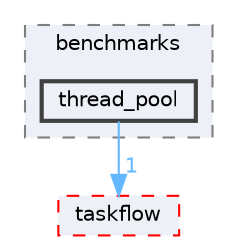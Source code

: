 digraph "external/taskflow/benchmarks/thread_pool"
{
 // LATEX_PDF_SIZE
  bgcolor="transparent";
  edge [fontname=Helvetica,fontsize=10,labelfontname=Helvetica,labelfontsize=10];
  node [fontname=Helvetica,fontsize=10,shape=box,height=0.2,width=0.4];
  compound=true
  subgraph clusterdir_4bffbfcfd2f11ad91688b45922c5a4ae {
    graph [ bgcolor="#edf0f7", pencolor="grey50", label="benchmarks", fontname=Helvetica,fontsize=10 style="filled,dashed", URL="dir_4bffbfcfd2f11ad91688b45922c5a4ae.html",tooltip=""]
  dir_693d2b5523c7aec33a3c81ba130704ca [label="thread_pool", fillcolor="#edf0f7", color="grey25", style="filled,bold", URL="dir_693d2b5523c7aec33a3c81ba130704ca.html",tooltip=""];
  }
  dir_335c31d98076110d53a13c1a0e3daa75 [label="taskflow", fillcolor="#edf0f7", color="red", style="filled,dashed", URL="dir_335c31d98076110d53a13c1a0e3daa75.html",tooltip=""];
  dir_693d2b5523c7aec33a3c81ba130704ca->dir_335c31d98076110d53a13c1a0e3daa75 [headlabel="1", labeldistance=1.5 headhref="dir_000858_000820.html" href="dir_000858_000820.html" color="steelblue1" fontcolor="steelblue1"];
}

